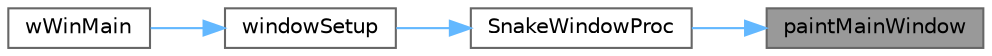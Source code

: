digraph "paintMainWindow"
{
 // LATEX_PDF_SIZE
  bgcolor="transparent";
  edge [fontname=Helvetica,fontsize=10,labelfontname=Helvetica,labelfontsize=10];
  node [fontname=Helvetica,fontsize=10,shape=box,height=0.2,width=0.4];
  rankdir="RL";
  Node1 [id="Node000001",label="paintMainWindow",height=0.2,width=0.4,color="gray40", fillcolor="grey60", style="filled", fontcolor="black",tooltip="Handles painting of the main window background and title text."];
  Node1 -> Node2 [id="edge1_Node000001_Node000002",dir="back",color="steelblue1",style="solid",tooltip=" "];
  Node2 [id="Node000002",label="SnakeWindowProc",height=0.2,width=0.4,color="grey40", fillcolor="white", style="filled",URL="$group___window_functions.html#ga811935f19b01d8c5fee37982d7ca4595",tooltip="Main window procedure for handling Win32 messages."];
  Node2 -> Node3 [id="edge2_Node000002_Node000003",dir="back",color="steelblue1",style="solid",tooltip=" "];
  Node3 [id="Node000003",label="windowSetup",height=0.2,width=0.4,color="grey40", fillcolor="white", style="filled",URL="$group___window_functions.html#ga01fa9211021b3ca32824e34add7b816c",tooltip="Initializes all window-related resources for the Snake game."];
  Node3 -> Node4 [id="edge3_Node000003_Node000004",dir="back",color="steelblue1",style="solid",tooltip=" "];
  Node4 [id="Node000004",label="wWinMain",height=0.2,width=0.4,color="grey40", fillcolor="white", style="filled",URL="$snake_8c.html#ae8c2438b496ad32454f200f3b5b28053",tooltip="The Win32 application entry point for the Snake game."];
}

